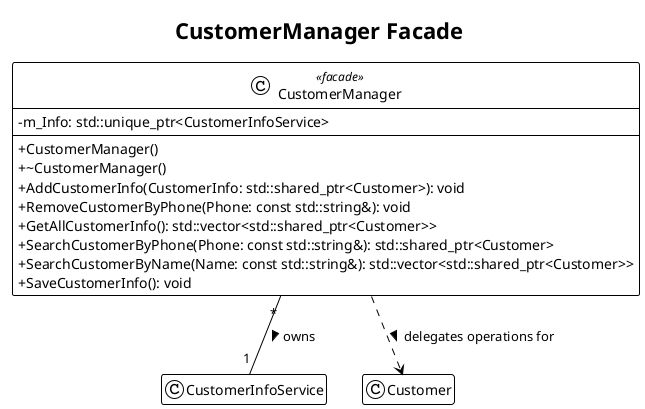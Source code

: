 @startuml
!theme plain
skinparam classAttributeIconSize 0
hide empty members
title CustomerManager Facade

' --- Forward declarations for context ---
class CustomerInfoService
class Customer

' --- The Facade Class ---
' Provides a simplified interface to the CustomerInfoService subsystem.
class CustomerManager <<facade>> {
  - m_Info: std::unique_ptr<CustomerInfoService>
  --
  + CustomerManager()
  + ~CustomerManager()
  + AddCustomerInfo(CustomerInfo: std::shared_ptr<Customer>): void
  + RemoveCustomerByPhone(Phone: const std::string&): void
  + GetAllCustomerInfo(): std::vector<std::shared_ptr<Customer>>
  + SearchCustomerByPhone(Phone: const std::string&): std::shared_ptr<Customer>
  + SearchCustomerByName(Name: const std::string&): std::vector<std::shared_ptr<Customer>>
  + SaveCustomerInfo(): void
}

' --- Relationships ---

' Composition: The CustomerManager owns and controls the lifetime of its service object.
CustomerManager "*"-- "1" CustomerInfoService : owns >

' Dependency: The manager's methods operate on Customer objects, which are passed
' down to the service layer.
CustomerManager ..> Customer : delegates operations for >

@enduml